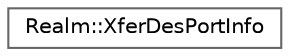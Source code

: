 digraph "Graphical Class Hierarchy"
{
 // LATEX_PDF_SIZE
  bgcolor="transparent";
  edge [fontname=Helvetica,fontsize=10,labelfontname=Helvetica,labelfontsize=10];
  node [fontname=Helvetica,fontsize=10,shape=box,height=0.2,width=0.4];
  rankdir="LR";
  Node0 [id="Node000000",label="Realm::XferDesPortInfo",height=0.2,width=0.4,color="grey40", fillcolor="white", style="filled",URL="$structRealm_1_1XferDesPortInfo.html",tooltip=" "];
}
